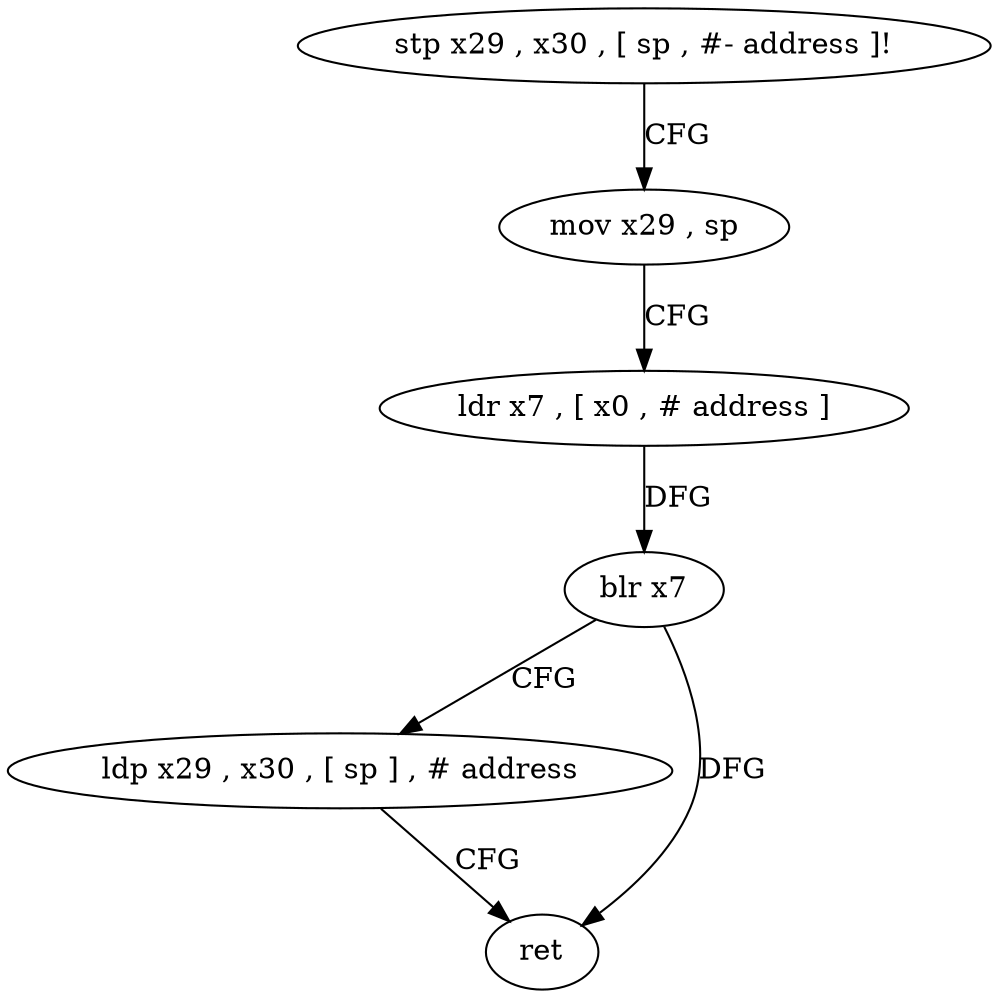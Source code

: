 digraph "func" {
"178124" [label = "stp x29 , x30 , [ sp , #- address ]!" ]
"178128" [label = "mov x29 , sp" ]
"178132" [label = "ldr x7 , [ x0 , # address ]" ]
"178136" [label = "blr x7" ]
"178140" [label = "ldp x29 , x30 , [ sp ] , # address" ]
"178144" [label = "ret" ]
"178124" -> "178128" [ label = "CFG" ]
"178128" -> "178132" [ label = "CFG" ]
"178132" -> "178136" [ label = "DFG" ]
"178136" -> "178140" [ label = "CFG" ]
"178136" -> "178144" [ label = "DFG" ]
"178140" -> "178144" [ label = "CFG" ]
}
